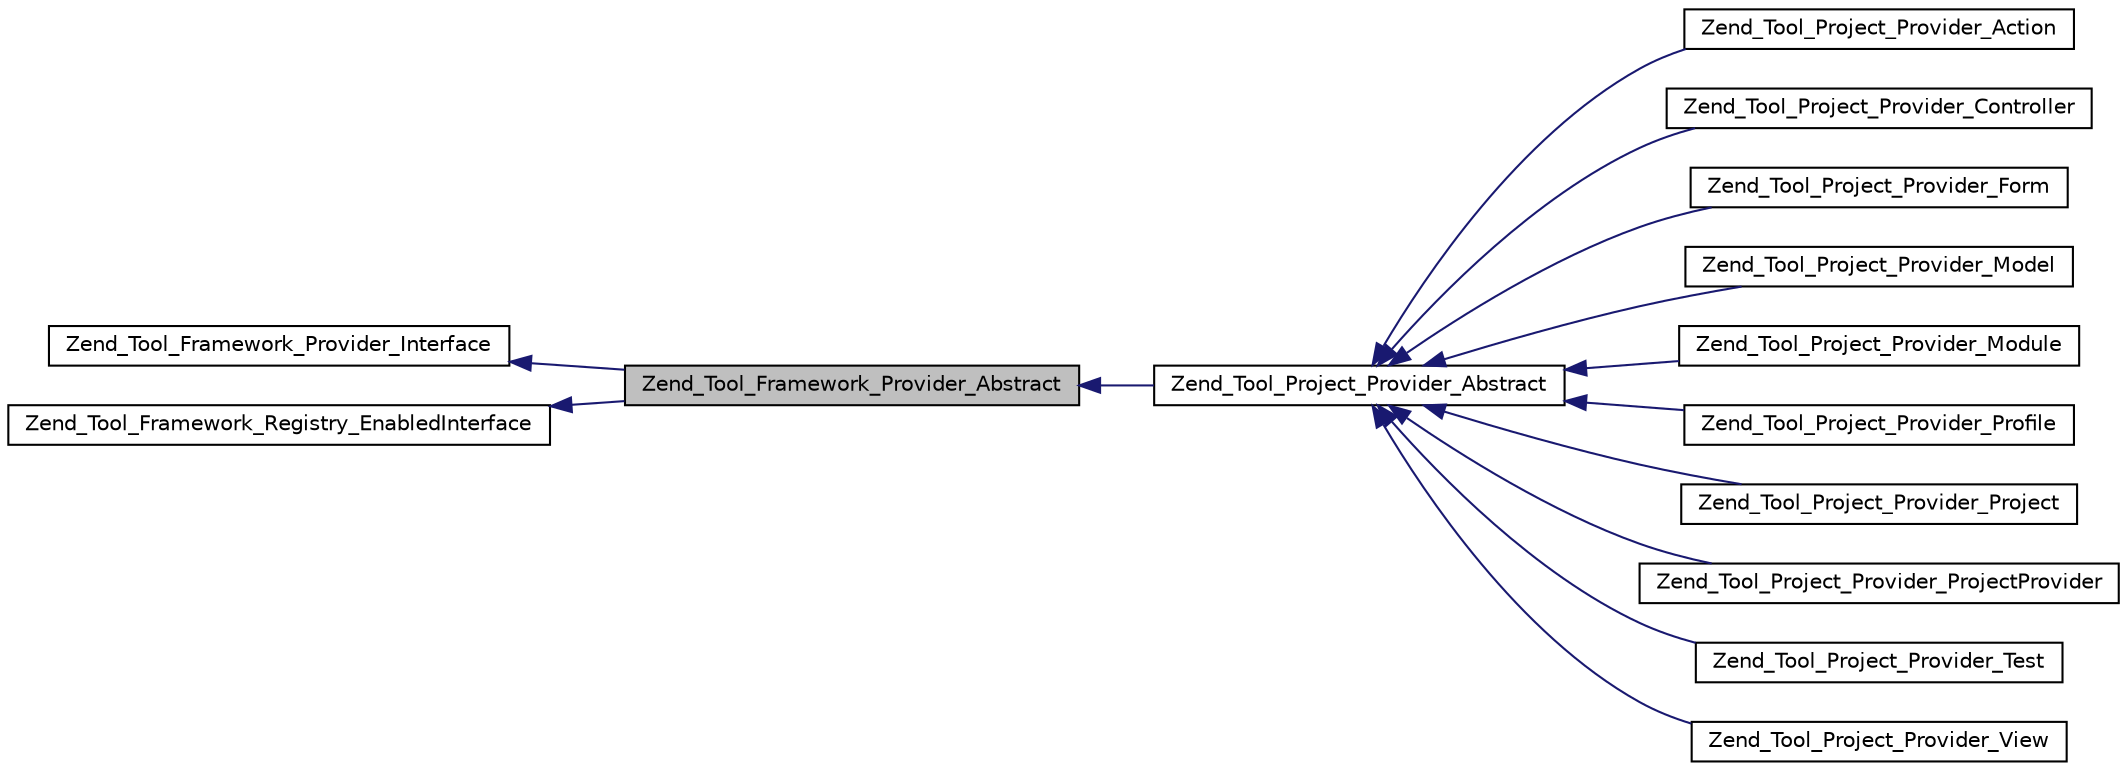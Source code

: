 digraph G
{
  edge [fontname="Helvetica",fontsize="10",labelfontname="Helvetica",labelfontsize="10"];
  node [fontname="Helvetica",fontsize="10",shape=record];
  rankdir="LR";
  Node1 [label="Zend_Tool_Framework_Provider_Abstract",height=0.2,width=0.4,color="black", fillcolor="grey75", style="filled" fontcolor="black"];
  Node2 -> Node1 [dir="back",color="midnightblue",fontsize="10",style="solid",fontname="Helvetica"];
  Node2 [label="Zend_Tool_Framework_Provider_Interface",height=0.2,width=0.4,color="black", fillcolor="white", style="filled",URL="$interface_zend___tool___framework___provider___interface.html"];
  Node3 -> Node1 [dir="back",color="midnightblue",fontsize="10",style="solid",fontname="Helvetica"];
  Node3 [label="Zend_Tool_Framework_Registry_EnabledInterface",height=0.2,width=0.4,color="black", fillcolor="white", style="filled",URL="$interface_zend___tool___framework___registry___enabled_interface.html"];
  Node1 -> Node4 [dir="back",color="midnightblue",fontsize="10",style="solid",fontname="Helvetica"];
  Node4 [label="Zend_Tool_Project_Provider_Abstract",height=0.2,width=0.4,color="black", fillcolor="white", style="filled",URL="$class_zend___tool___project___provider___abstract.html"];
  Node4 -> Node5 [dir="back",color="midnightblue",fontsize="10",style="solid",fontname="Helvetica"];
  Node5 [label="Zend_Tool_Project_Provider_Action",height=0.2,width=0.4,color="black", fillcolor="white", style="filled",URL="$class_zend___tool___project___provider___action.html"];
  Node4 -> Node6 [dir="back",color="midnightblue",fontsize="10",style="solid",fontname="Helvetica"];
  Node6 [label="Zend_Tool_Project_Provider_Controller",height=0.2,width=0.4,color="black", fillcolor="white", style="filled",URL="$class_zend___tool___project___provider___controller.html"];
  Node4 -> Node7 [dir="back",color="midnightblue",fontsize="10",style="solid",fontname="Helvetica"];
  Node7 [label="Zend_Tool_Project_Provider_Form",height=0.2,width=0.4,color="black", fillcolor="white", style="filled",URL="$class_zend___tool___project___provider___form.html"];
  Node4 -> Node8 [dir="back",color="midnightblue",fontsize="10",style="solid",fontname="Helvetica"];
  Node8 [label="Zend_Tool_Project_Provider_Model",height=0.2,width=0.4,color="black", fillcolor="white", style="filled",URL="$class_zend___tool___project___provider___model.html"];
  Node4 -> Node9 [dir="back",color="midnightblue",fontsize="10",style="solid",fontname="Helvetica"];
  Node9 [label="Zend_Tool_Project_Provider_Module",height=0.2,width=0.4,color="black", fillcolor="white", style="filled",URL="$class_zend___tool___project___provider___module.html"];
  Node4 -> Node10 [dir="back",color="midnightblue",fontsize="10",style="solid",fontname="Helvetica"];
  Node10 [label="Zend_Tool_Project_Provider_Profile",height=0.2,width=0.4,color="black", fillcolor="white", style="filled",URL="$class_zend___tool___project___provider___profile.html"];
  Node4 -> Node11 [dir="back",color="midnightblue",fontsize="10",style="solid",fontname="Helvetica"];
  Node11 [label="Zend_Tool_Project_Provider_Project",height=0.2,width=0.4,color="black", fillcolor="white", style="filled",URL="$class_zend___tool___project___provider___project.html"];
  Node4 -> Node12 [dir="back",color="midnightblue",fontsize="10",style="solid",fontname="Helvetica"];
  Node12 [label="Zend_Tool_Project_Provider_ProjectProvider",height=0.2,width=0.4,color="black", fillcolor="white", style="filled",URL="$class_zend___tool___project___provider___project_provider.html"];
  Node4 -> Node13 [dir="back",color="midnightblue",fontsize="10",style="solid",fontname="Helvetica"];
  Node13 [label="Zend_Tool_Project_Provider_Test",height=0.2,width=0.4,color="black", fillcolor="white", style="filled",URL="$class_zend___tool___project___provider___test.html"];
  Node4 -> Node14 [dir="back",color="midnightblue",fontsize="10",style="solid",fontname="Helvetica"];
  Node14 [label="Zend_Tool_Project_Provider_View",height=0.2,width=0.4,color="black", fillcolor="white", style="filled",URL="$class_zend___tool___project___provider___view.html"];
}
